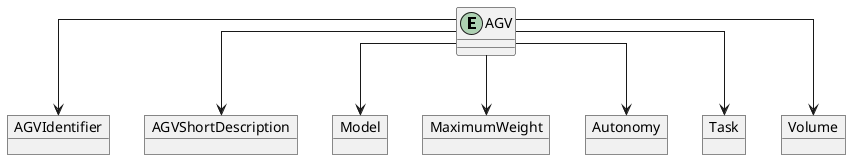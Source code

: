@startuml

skinparam linetype ortho

entity AGV
object AGVIdentifier
object AGVShortDescription
object Model
object MaximumWeight
object Autonomy
object Task
object Volume


AGV --> AGVIdentifier
AGV --> AGVShortDescription
AGV --> Model
AGV --> MaximumWeight
AGV --> Autonomy
AGV --> Task
AGV --> Volume

@enduml
